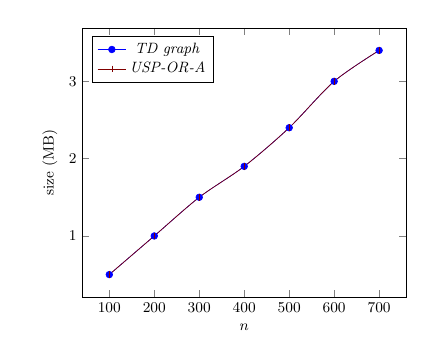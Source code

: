 \tikzstyle{textstyle}=[font=\fontsize{9}{9}\selectfont]
\begin{tikzpicture}[textstyle, scale=0.6]
    \begin{axis}[
        xlabel={$n$},
        ylabel={size (MB)},
		legend pos=north west
        ]
        
    \addplot[smooth,mark=*,color=blue, solid] plot coordinates {
		(100,0.5)
		(200,1.0)
		(300,1.5)
		(400,1.9)
		(500,2.4)
		(600,3.0)
		(700,3.4)
    };
    \addlegendentry{\textit{TD graph}}
    
    \addplot[smooth,mark=|,color=black!50!red, solid] plot coordinates {
		(100,0.5)
		(200,1.0)
		(300,1.5)
		(400,1.9)
		(500,2.4)
		(600,3.0)
		(700,3.4)
    };
    \addlegendentry{\textit{USP-OR-A}}
    
    \end{axis}
\end{tikzpicture}
